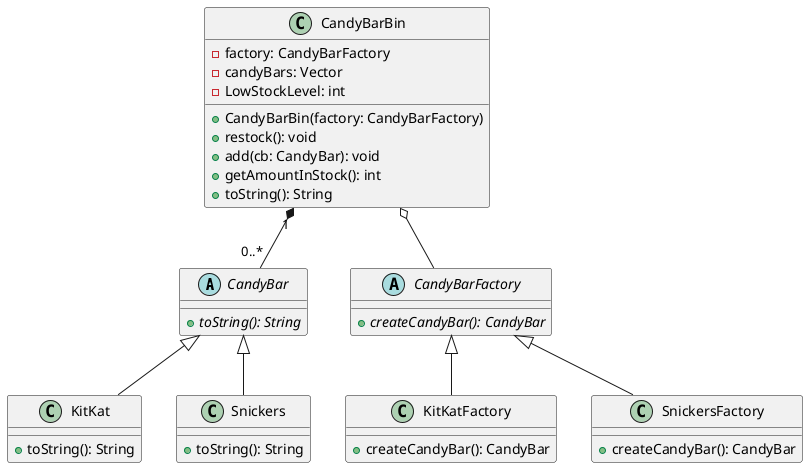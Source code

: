 @startuml

abstract class CandyBar {
    + {abstract} toString(): String
}

class KitKat {
    + toString(): String
}

class Snickers {
    + toString(): String
}

abstract class CandyBarFactory {
    + {abstract} createCandyBar(): CandyBar
}

class KitKatFactory {
    + createCandyBar(): CandyBar
}

class SnickersFactory {
    + createCandyBar(): CandyBar
}

class CandyBarBin {
    - factory: CandyBarFactory
    - candyBars: Vector
    - LowStockLevel: int
    + CandyBarBin(factory: CandyBarFactory)
    + restock(): void
    + add(cb: CandyBar): void
    + getAmountInStock(): int
    + toString(): String
}

' 只使用箭頭符號來表示繼承關係，不使用 extends 關鍵字
CandyBarFactory <|-- KitKatFactory
CandyBarFactory <|-- SnickersFactory
CandyBar <|-- KitKat
CandyBar <|-- Snickers
CandyBarBin "1" *-- "0..*" CandyBar
CandyBarBin o-- CandyBarFactory

@enduml